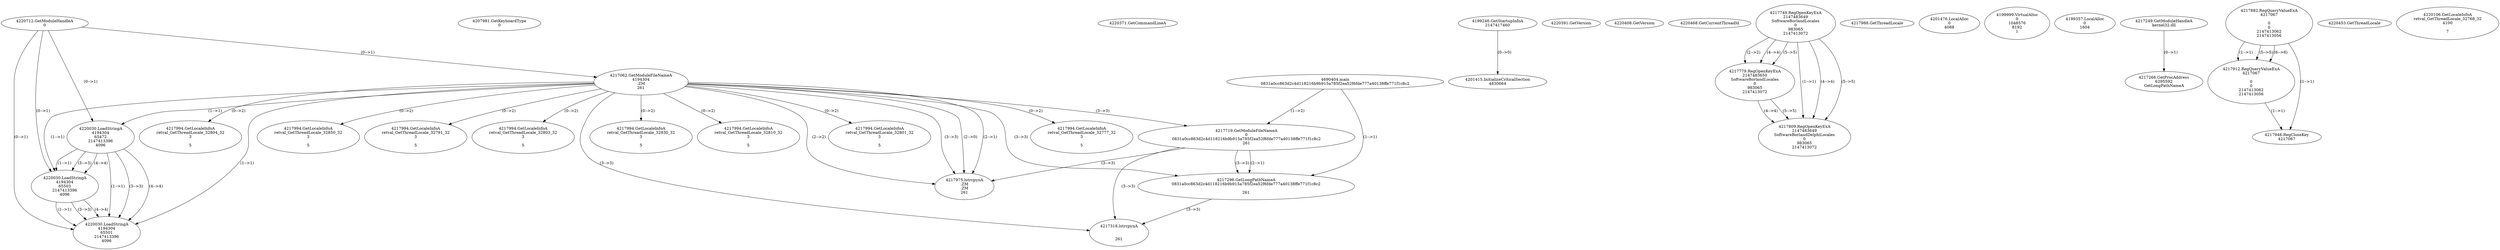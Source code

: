 // Global SCDG with merge call
digraph {
	0 [label="4690404.main
0831a0cc863d2c4d118216b9b915a785f2ea52f6fde777a40138ffe771f1c8c2"]
	1 [label="4220712.GetModuleHandleA
0"]
	2 [label="4207981.GetKeyboardType
0"]
	3 [label="4220371.GetCommandLineA
"]
	4 [label="4199246.GetStartupInfoA
2147417460"]
	5 [label="4220391.GetVersion
"]
	6 [label="4220408.GetVersion
"]
	7 [label="4220468.GetCurrentThreadId
"]
	8 [label="4217062.GetModuleFileNameA
4194304
.ZM
261"]
	1 -> 8 [label="(0-->1)"]
	9 [label="4217719.GetModuleFileNameA
0
0831a0cc863d2c4d118216b9b915a785f2ea52f6fde777a40138ffe771f1c8c2
261"]
	0 -> 9 [label="(1-->2)"]
	8 -> 9 [label="(3-->3)"]
	10 [label="4217749.RegOpenKeyExA
2147483649
Software\Borland\Locales
0
983065
2147413072"]
	11 [label="4217779.RegOpenKeyExA
2147483650
Software\Borland\Locales
0
983065
2147413072"]
	10 -> 11 [label="(2-->2)"]
	10 -> 11 [label="(4-->4)"]
	10 -> 11 [label="(5-->5)"]
	12 [label="4217809.RegOpenKeyExA
2147483649
Software\Borland\Delphi\Locales
0
983065
2147413072"]
	10 -> 12 [label="(1-->1)"]
	10 -> 12 [label="(4-->4)"]
	11 -> 12 [label="(4-->4)"]
	10 -> 12 [label="(5-->5)"]
	11 -> 12 [label="(5-->5)"]
	13 [label="4217975.lstrcpynA
.ZM
.ZM
261"]
	8 -> 13 [label="(2-->1)"]
	8 -> 13 [label="(2-->2)"]
	8 -> 13 [label="(3-->3)"]
	9 -> 13 [label="(3-->3)"]
	8 -> 13 [label="(2-->0)"]
	14 [label="4217988.GetThreadLocale
"]
	15 [label="4217994.GetLocaleInfoA
retval_GetThreadLocale_32777_32
3

5"]
	8 -> 15 [label="(0-->2)"]
	16 [label="4220030.LoadStringA
4194304
65472
2147413396
4096"]
	1 -> 16 [label="(0-->1)"]
	8 -> 16 [label="(1-->1)"]
	17 [label="4220030.LoadStringA
4194304
65503
2147413396
4096"]
	1 -> 17 [label="(0-->1)"]
	8 -> 17 [label="(1-->1)"]
	16 -> 17 [label="(1-->1)"]
	16 -> 17 [label="(3-->3)"]
	16 -> 17 [label="(4-->4)"]
	18 [label="4201415.InitializeCriticalSection
4830664"]
	4 -> 18 [label="(0-->0)"]
	19 [label="4201476.LocalAlloc
0
4088"]
	20 [label="4199999.VirtualAlloc
0
1048576
8192
1"]
	21 [label="4199357.LocalAlloc
0
1604"]
	22 [label="4217249.GetModuleHandleA
kernel32.dll"]
	23 [label="4217266.GetProcAddress
6295592
GetLongPathNameA"]
	22 -> 23 [label="(0-->1)"]
	24 [label="4217296.GetLongPathNameA
0831a0cc863d2c4d118216b9b915a785f2ea52f6fde777a40138ffe771f1c8c2

261"]
	0 -> 24 [label="(1-->1)"]
	9 -> 24 [label="(2-->1)"]
	8 -> 24 [label="(3-->3)"]
	9 -> 24 [label="(3-->3)"]
	25 [label="4217318.lstrcpynA


261"]
	8 -> 25 [label="(3-->3)"]
	9 -> 25 [label="(3-->3)"]
	24 -> 25 [label="(3-->3)"]
	26 [label="4217882.RegQueryValueExA
4217067

0
0
2147413062
2147413056"]
	27 [label="4217912.RegQueryValueExA
4217067

0
0
2147413062
2147413056"]
	26 -> 27 [label="(1-->1)"]
	26 -> 27 [label="(5-->5)"]
	26 -> 27 [label="(6-->6)"]
	28 [label="4217946.RegCloseKey
4217067"]
	26 -> 28 [label="(1-->1)"]
	27 -> 28 [label="(1-->1)"]
	29 [label="4217994.GetLocaleInfoA
retval_GetThreadLocale_32804_32
3

5"]
	8 -> 29 [label="(0-->2)"]
	30 [label="4220453.GetThreadLocale
"]
	31 [label="4220106.GetLocaleInfoA
retval_GetThreadLocale_32768_32
4100

7"]
	32 [label="4217994.GetLocaleInfoA
retval_GetThreadLocale_32850_32
3

5"]
	8 -> 32 [label="(0-->2)"]
	33 [label="4217994.GetLocaleInfoA
retval_GetThreadLocale_32791_32
3

5"]
	8 -> 33 [label="(0-->2)"]
	34 [label="4217994.GetLocaleInfoA
retval_GetThreadLocale_32803_32
3

5"]
	8 -> 34 [label="(0-->2)"]
	35 [label="4220030.LoadStringA
4194304
65501
2147413396
4096"]
	1 -> 35 [label="(0-->1)"]
	8 -> 35 [label="(1-->1)"]
	16 -> 35 [label="(1-->1)"]
	17 -> 35 [label="(1-->1)"]
	16 -> 35 [label="(3-->3)"]
	17 -> 35 [label="(3-->3)"]
	16 -> 35 [label="(4-->4)"]
	17 -> 35 [label="(4-->4)"]
	36 [label="4217994.GetLocaleInfoA
retval_GetThreadLocale_32830_32
3

5"]
	8 -> 36 [label="(0-->2)"]
	37 [label="4217994.GetLocaleInfoA
retval_GetThreadLocale_32810_32
3

5"]
	8 -> 37 [label="(0-->2)"]
	38 [label="4217994.GetLocaleInfoA
retval_GetThreadLocale_32801_32
3

5"]
	8 -> 38 [label="(0-->2)"]
}
